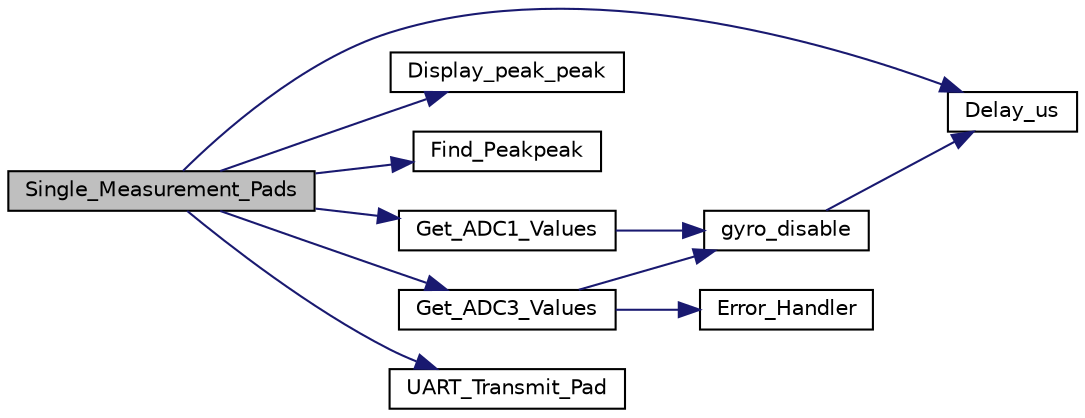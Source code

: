 digraph "Single_Measurement_Pads"
{
 // LATEX_PDF_SIZE
  edge [fontname="Helvetica",fontsize="10",labelfontname="Helvetica",labelfontsize="10"];
  node [fontname="Helvetica",fontsize="10",shape=record];
  rankdir="LR";
  Node1 [label="Single_Measurement_Pads",height=0.2,width=0.4,color="black", fillcolor="grey75", style="filled", fontcolor="black",tooltip="Reads one period of samples, calculates the."];
  Node1 -> Node2 [color="midnightblue",fontsize="10",style="solid",fontname="Helvetica"];
  Node2 [label="Delay_us",height=0.2,width=0.4,color="black", fillcolor="white", style="filled",URL="$measure_8h.html#a19cbc2c54977f6422dc53734e11748fe",tooltip="This functions is used for delays in us. Example wait for ADC to stabilize."];
  Node1 -> Node3 [color="midnightblue",fontsize="10",style="solid",fontname="Helvetica"];
  Node3 [label="Display_peak_peak",height=0.2,width=0.4,color="black", fillcolor="white", style="filled",URL="$menu_8h.html#ad3766cfb76249af1b7ff3d70b532f00c",tooltip="Displays peak peak value from PAD1-PAD3 for debbuging purposes."];
  Node1 -> Node4 [color="midnightblue",fontsize="10",style="solid",fontname="Helvetica"];
  Node4 [label="Find_Peakpeak",height=0.2,width=0.4,color="black", fillcolor="white", style="filled",URL="$calculations_8c.html#a4fb47fc0d7f70084c6a70ee3182df9d2",tooltip="Finds peakpeak value from given array."];
  Node1 -> Node5 [color="midnightblue",fontsize="10",style="solid",fontname="Helvetica"];
  Node5 [label="Get_ADC1_Values",height=0.2,width=0.4,color="black", fillcolor="white", style="filled",URL="$measure_8h.html#ac5e4d3ca3005c4f2a3103576271d357d",tooltip="Reads value from ADC of PAD1."];
  Node5 -> Node6 [color="midnightblue",fontsize="10",style="solid",fontname="Helvetica"];
  Node6 [label="gyro_disable",height=0.2,width=0.4,color="black", fillcolor="white", style="filled",URL="$main_8h.html#a2ac9c311ff05671105348142908ecda3",tooltip="Disables gyro in order to measure on pin PC1."];
  Node6 -> Node2 [color="midnightblue",fontsize="10",style="solid",fontname="Helvetica"];
  Node1 -> Node7 [color="midnightblue",fontsize="10",style="solid",fontname="Helvetica"];
  Node7 [label="Get_ADC3_Values",height=0.2,width=0.4,color="black", fillcolor="white", style="filled",URL="$measure_8h.html#a512f60472a91474ff08abcf7389cd275",tooltip="Reads value from ADC of PAD2."];
  Node7 -> Node8 [color="midnightblue",fontsize="10",style="solid",fontname="Helvetica"];
  Node8 [label="Error_Handler",height=0.2,width=0.4,color="black", fillcolor="white", style="filled",URL="$main_8h.html#a1730ffe1e560465665eb47d9264826f9",tooltip="This function is executed in case of error occurrence."];
  Node7 -> Node6 [color="midnightblue",fontsize="10",style="solid",fontname="Helvetica"];
  Node1 -> Node9 [color="midnightblue",fontsize="10",style="solid",fontname="Helvetica"];
  Node9 [label="UART_Transmit_Pad",height=0.2,width=0.4,color="black", fillcolor="white", style="filled",URL="$calculations_8c.html#a6069994576c2662a26ebda910ef5a1a0",tooltip="Prints Array via UART."];
}
